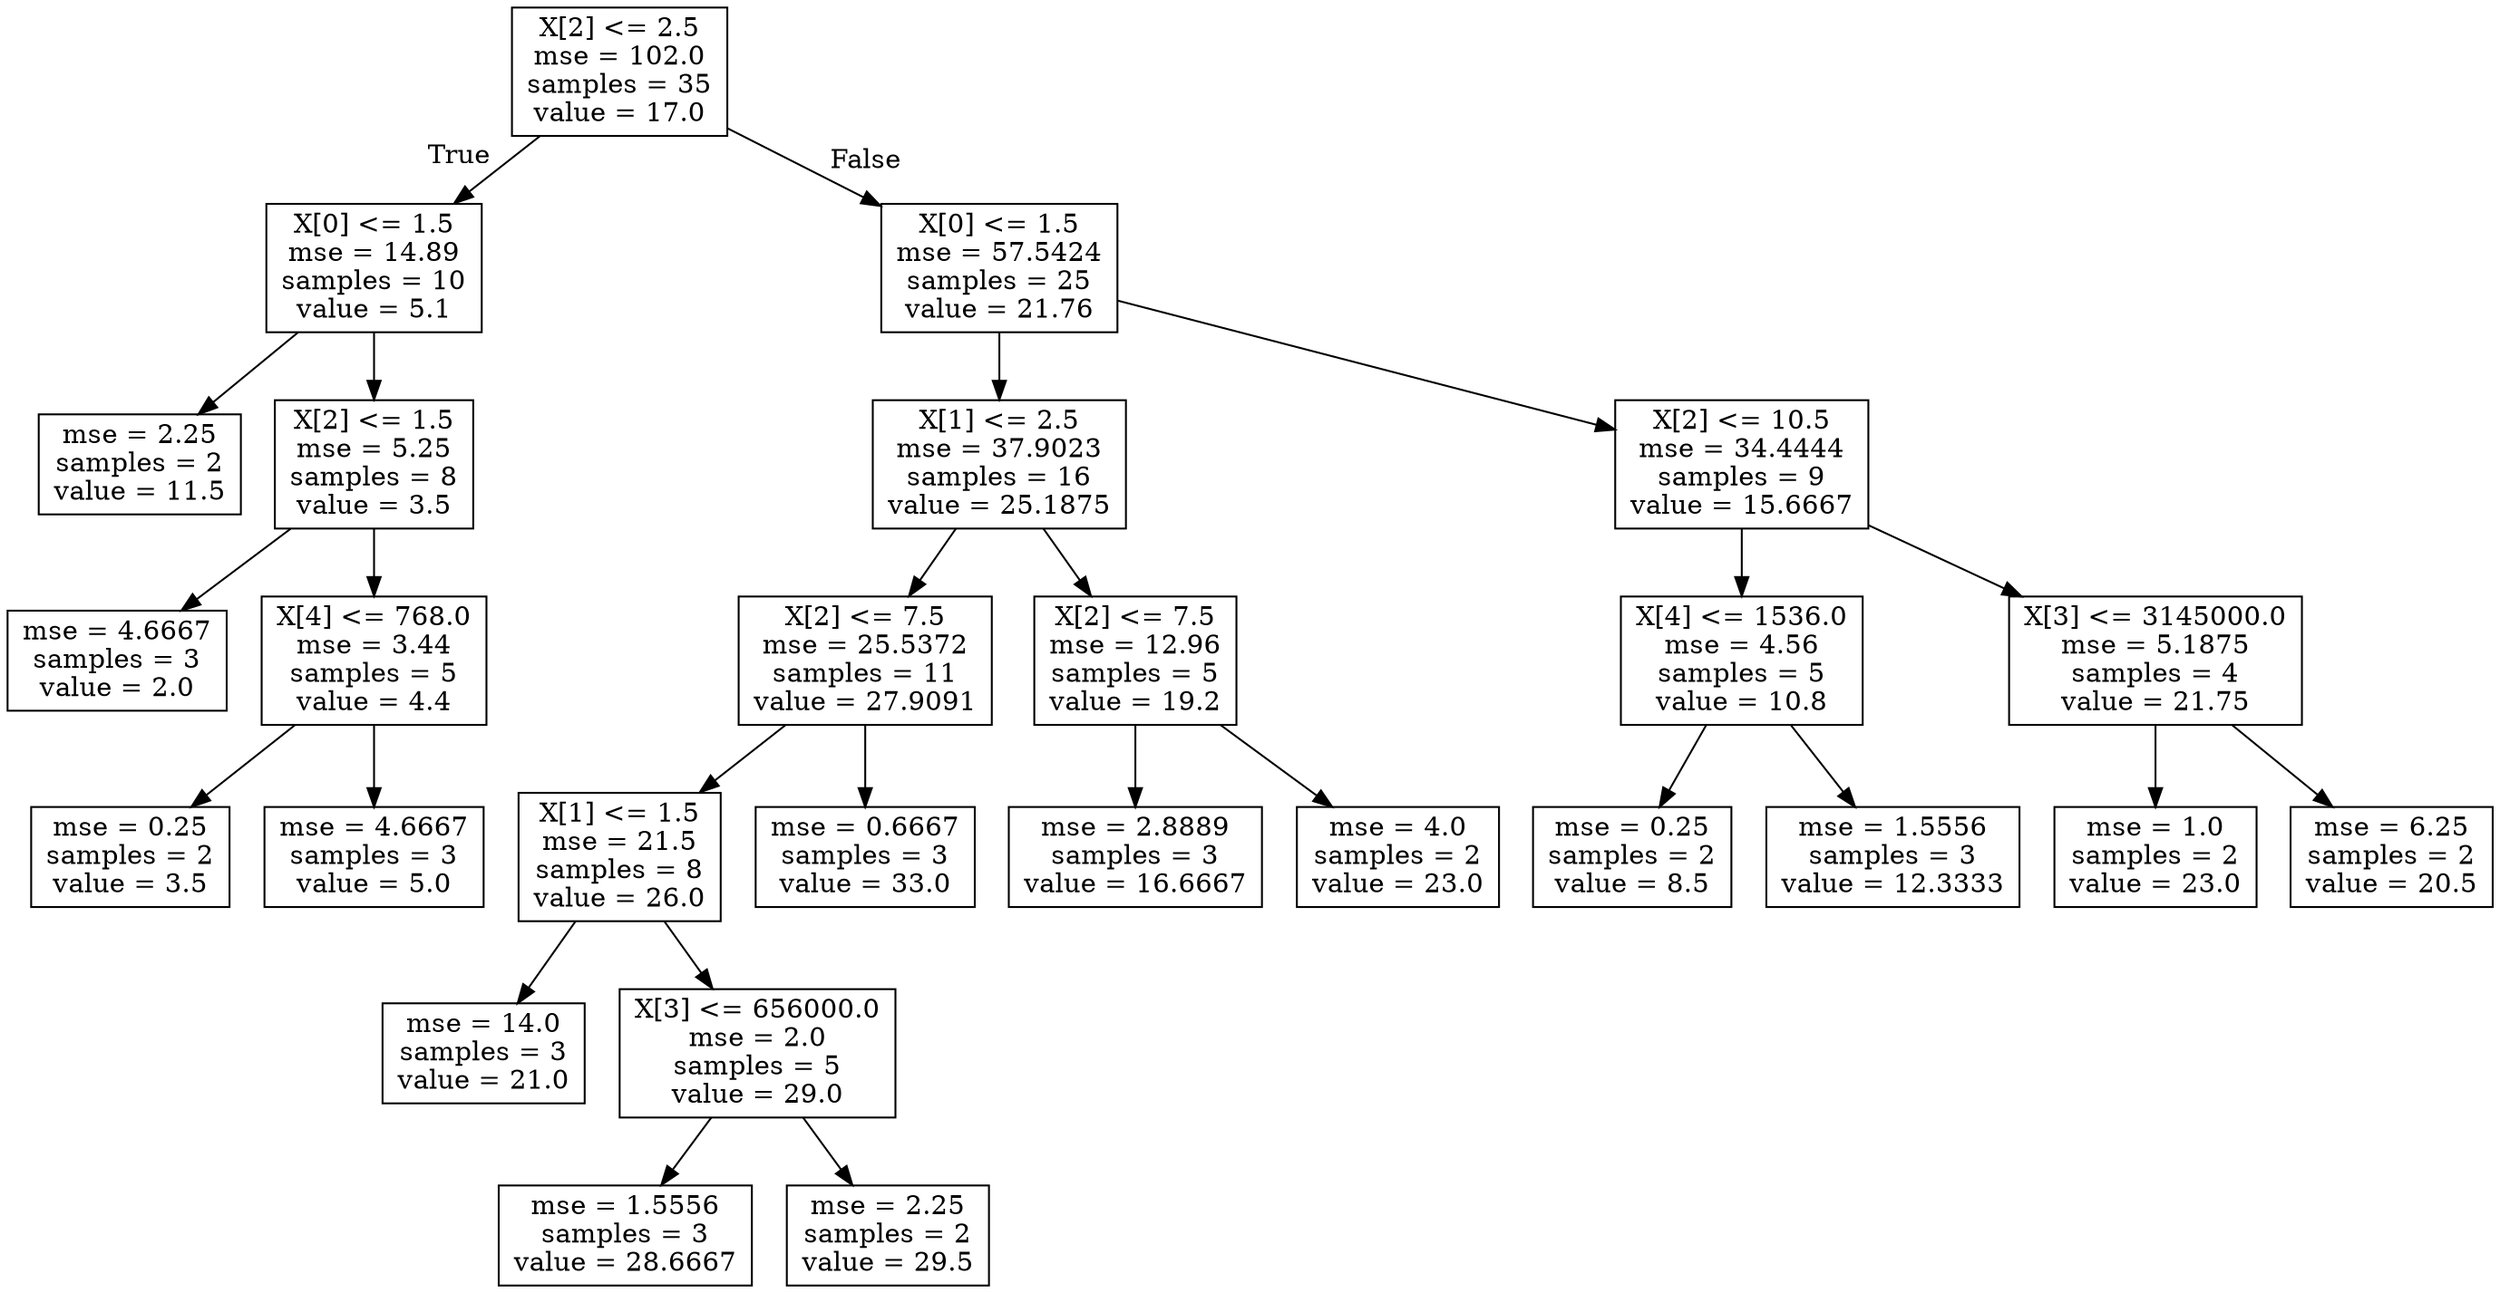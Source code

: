 digraph Tree {
node [shape=box] ;
0 [label="X[2] <= 2.5\nmse = 102.0\nsamples = 35\nvalue = 17.0"] ;
1 [label="X[0] <= 1.5\nmse = 14.89\nsamples = 10\nvalue = 5.1"] ;
0 -> 1 [labeldistance=2.5, labelangle=45, headlabel="True"] ;
2 [label="mse = 2.25\nsamples = 2\nvalue = 11.5"] ;
1 -> 2 ;
3 [label="X[2] <= 1.5\nmse = 5.25\nsamples = 8\nvalue = 3.5"] ;
1 -> 3 ;
4 [label="mse = 4.6667\nsamples = 3\nvalue = 2.0"] ;
3 -> 4 ;
5 [label="X[4] <= 768.0\nmse = 3.44\nsamples = 5\nvalue = 4.4"] ;
3 -> 5 ;
6 [label="mse = 0.25\nsamples = 2\nvalue = 3.5"] ;
5 -> 6 ;
7 [label="mse = 4.6667\nsamples = 3\nvalue = 5.0"] ;
5 -> 7 ;
8 [label="X[0] <= 1.5\nmse = 57.5424\nsamples = 25\nvalue = 21.76"] ;
0 -> 8 [labeldistance=2.5, labelangle=-45, headlabel="False"] ;
9 [label="X[1] <= 2.5\nmse = 37.9023\nsamples = 16\nvalue = 25.1875"] ;
8 -> 9 ;
10 [label="X[2] <= 7.5\nmse = 25.5372\nsamples = 11\nvalue = 27.9091"] ;
9 -> 10 ;
11 [label="X[1] <= 1.5\nmse = 21.5\nsamples = 8\nvalue = 26.0"] ;
10 -> 11 ;
12 [label="mse = 14.0\nsamples = 3\nvalue = 21.0"] ;
11 -> 12 ;
13 [label="X[3] <= 656000.0\nmse = 2.0\nsamples = 5\nvalue = 29.0"] ;
11 -> 13 ;
14 [label="mse = 1.5556\nsamples = 3\nvalue = 28.6667"] ;
13 -> 14 ;
15 [label="mse = 2.25\nsamples = 2\nvalue = 29.5"] ;
13 -> 15 ;
16 [label="mse = 0.6667\nsamples = 3\nvalue = 33.0"] ;
10 -> 16 ;
17 [label="X[2] <= 7.5\nmse = 12.96\nsamples = 5\nvalue = 19.2"] ;
9 -> 17 ;
18 [label="mse = 2.8889\nsamples = 3\nvalue = 16.6667"] ;
17 -> 18 ;
19 [label="mse = 4.0\nsamples = 2\nvalue = 23.0"] ;
17 -> 19 ;
20 [label="X[2] <= 10.5\nmse = 34.4444\nsamples = 9\nvalue = 15.6667"] ;
8 -> 20 ;
21 [label="X[4] <= 1536.0\nmse = 4.56\nsamples = 5\nvalue = 10.8"] ;
20 -> 21 ;
22 [label="mse = 0.25\nsamples = 2\nvalue = 8.5"] ;
21 -> 22 ;
23 [label="mse = 1.5556\nsamples = 3\nvalue = 12.3333"] ;
21 -> 23 ;
24 [label="X[3] <= 3145000.0\nmse = 5.1875\nsamples = 4\nvalue = 21.75"] ;
20 -> 24 ;
25 [label="mse = 1.0\nsamples = 2\nvalue = 23.0"] ;
24 -> 25 ;
26 [label="mse = 6.25\nsamples = 2\nvalue = 20.5"] ;
24 -> 26 ;
}